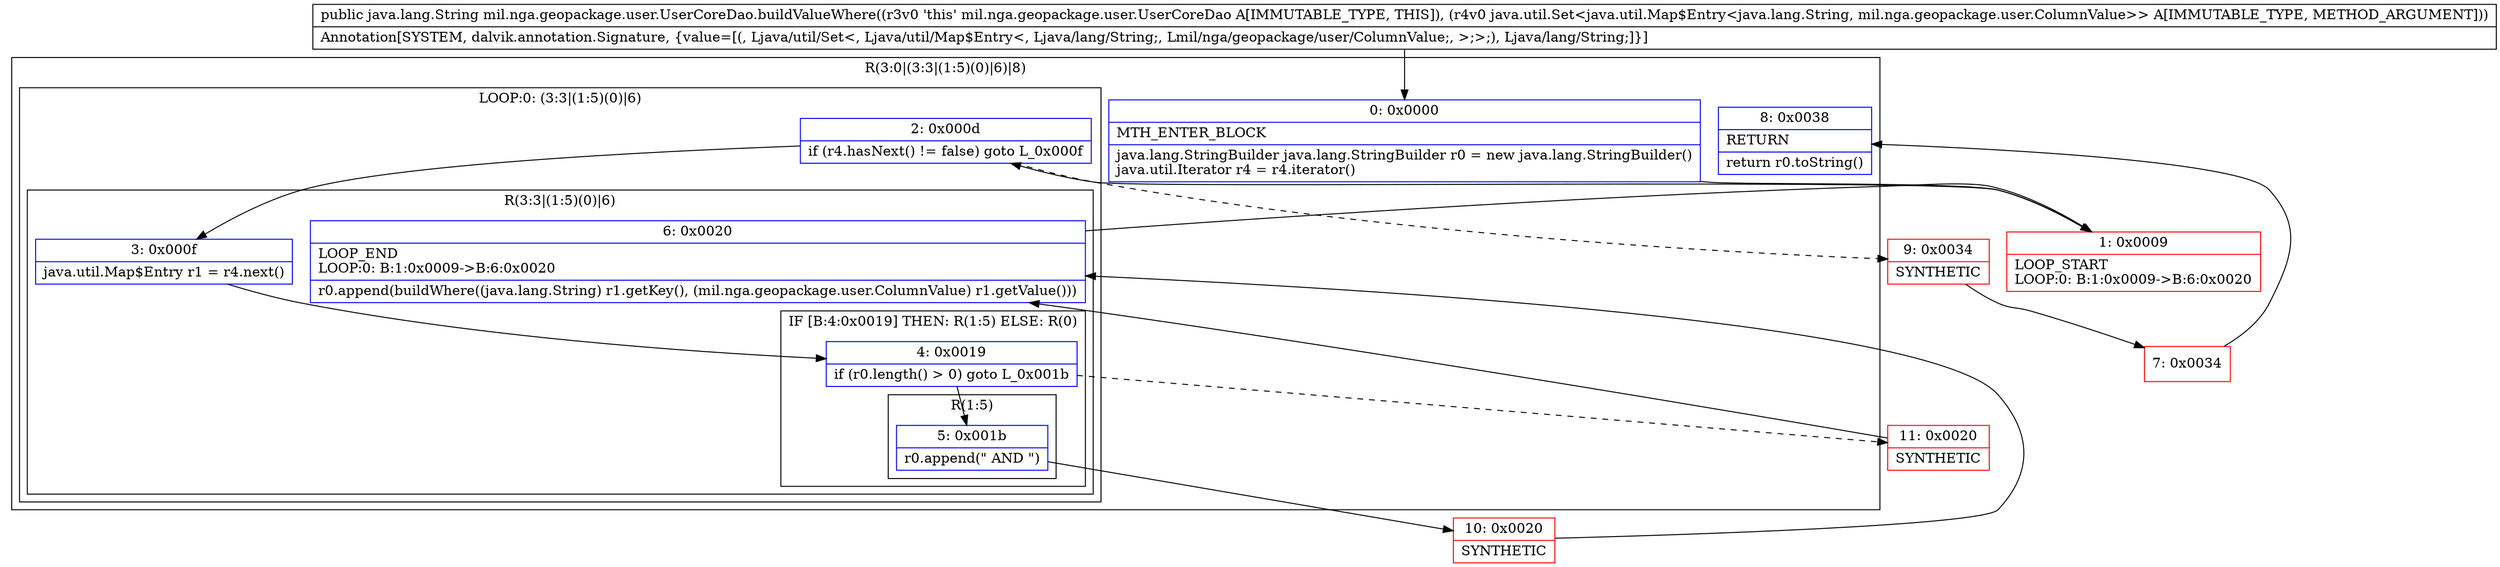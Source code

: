 digraph "CFG formil.nga.geopackage.user.UserCoreDao.buildValueWhere(Ljava\/util\/Set;)Ljava\/lang\/String;" {
subgraph cluster_Region_1990662306 {
label = "R(3:0|(3:3|(1:5)(0)|6)|8)";
node [shape=record,color=blue];
Node_0 [shape=record,label="{0\:\ 0x0000|MTH_ENTER_BLOCK\l|java.lang.StringBuilder java.lang.StringBuilder r0 = new java.lang.StringBuilder()\ljava.util.Iterator r4 = r4.iterator()\l}"];
subgraph cluster_LoopRegion_1988432526 {
label = "LOOP:0: (3:3|(1:5)(0)|6)";
node [shape=record,color=blue];
Node_2 [shape=record,label="{2\:\ 0x000d|if (r4.hasNext() != false) goto L_0x000f\l}"];
subgraph cluster_Region_374247251 {
label = "R(3:3|(1:5)(0)|6)";
node [shape=record,color=blue];
Node_3 [shape=record,label="{3\:\ 0x000f|java.util.Map$Entry r1 = r4.next()\l}"];
subgraph cluster_IfRegion_1313882729 {
label = "IF [B:4:0x0019] THEN: R(1:5) ELSE: R(0)";
node [shape=record,color=blue];
Node_4 [shape=record,label="{4\:\ 0x0019|if (r0.length() \> 0) goto L_0x001b\l}"];
subgraph cluster_Region_1797859608 {
label = "R(1:5)";
node [shape=record,color=blue];
Node_5 [shape=record,label="{5\:\ 0x001b|r0.append(\" AND \")\l}"];
}
subgraph cluster_Region_1849836766 {
label = "R(0)";
node [shape=record,color=blue];
}
}
Node_6 [shape=record,label="{6\:\ 0x0020|LOOP_END\lLOOP:0: B:1:0x0009\-\>B:6:0x0020\l|r0.append(buildWhere((java.lang.String) r1.getKey(), (mil.nga.geopackage.user.ColumnValue) r1.getValue()))\l}"];
}
}
Node_8 [shape=record,label="{8\:\ 0x0038|RETURN\l|return r0.toString()\l}"];
}
Node_1 [shape=record,color=red,label="{1\:\ 0x0009|LOOP_START\lLOOP:0: B:1:0x0009\-\>B:6:0x0020\l}"];
Node_7 [shape=record,color=red,label="{7\:\ 0x0034}"];
Node_9 [shape=record,color=red,label="{9\:\ 0x0034|SYNTHETIC\l}"];
Node_10 [shape=record,color=red,label="{10\:\ 0x0020|SYNTHETIC\l}"];
Node_11 [shape=record,color=red,label="{11\:\ 0x0020|SYNTHETIC\l}"];
MethodNode[shape=record,label="{public java.lang.String mil.nga.geopackage.user.UserCoreDao.buildValueWhere((r3v0 'this' mil.nga.geopackage.user.UserCoreDao A[IMMUTABLE_TYPE, THIS]), (r4v0 java.util.Set\<java.util.Map$Entry\<java.lang.String, mil.nga.geopackage.user.ColumnValue\>\> A[IMMUTABLE_TYPE, METHOD_ARGUMENT]))  | Annotation[SYSTEM, dalvik.annotation.Signature, \{value=[(, Ljava\/util\/Set\<, Ljava\/util\/Map$Entry\<, Ljava\/lang\/String;, Lmil\/nga\/geopackage\/user\/ColumnValue;, \>;\>;), Ljava\/lang\/String;]\}]\l}"];
MethodNode -> Node_0;
Node_0 -> Node_1;
Node_2 -> Node_3;
Node_2 -> Node_9[style=dashed];
Node_3 -> Node_4;
Node_4 -> Node_5;
Node_4 -> Node_11[style=dashed];
Node_5 -> Node_10;
Node_6 -> Node_1;
Node_1 -> Node_2;
Node_7 -> Node_8;
Node_9 -> Node_7;
Node_10 -> Node_6;
Node_11 -> Node_6;
}

